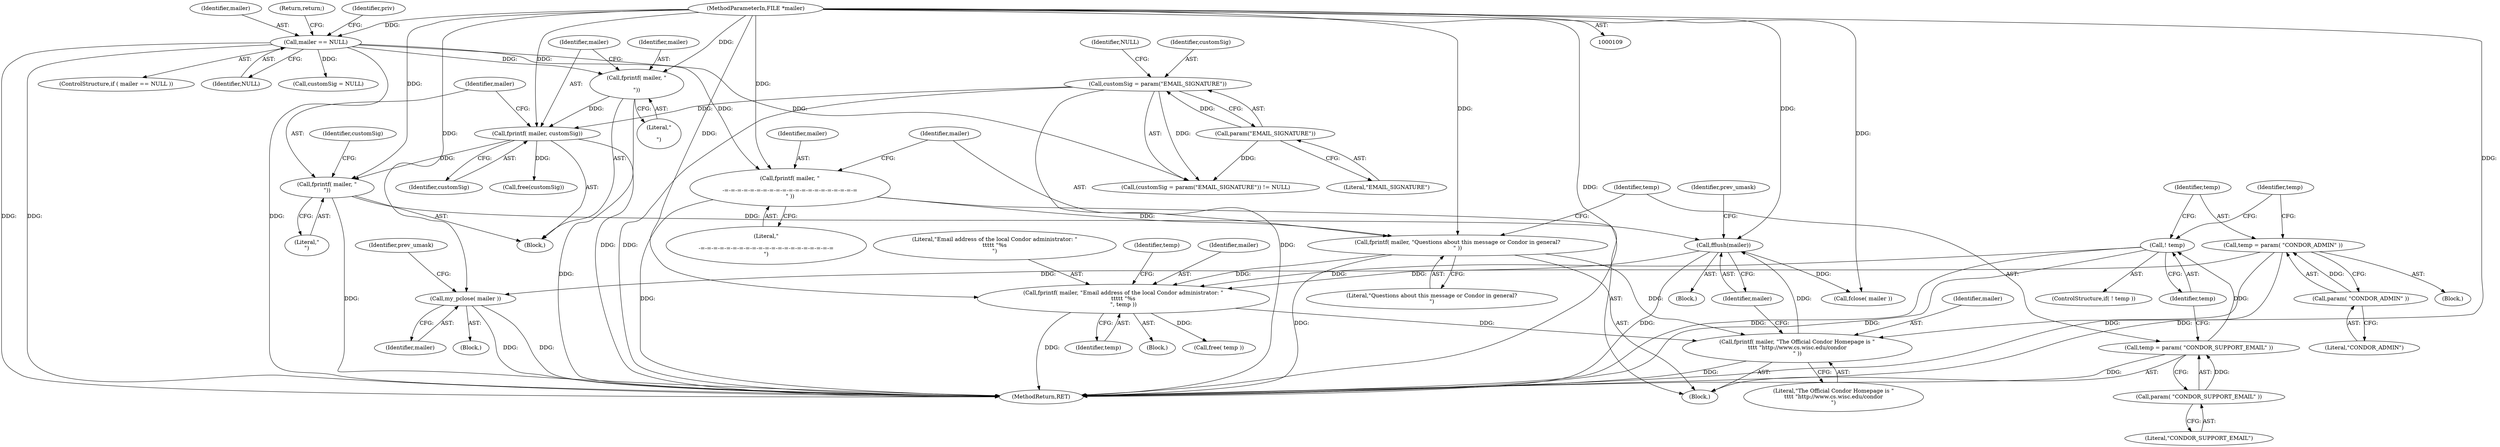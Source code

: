 digraph "0_htcondor_5e5571d1a431eb3c61977b6dd6ec90186ef79867_12@API" {
"1000190" [label="(Call,my_pclose( mailer ))"];
"1000179" [label="(Call,fflush(mailer))"];
"1000142" [label="(Call,fprintf( mailer, \"\n\"))"];
"1000139" [label="(Call,fprintf( mailer, customSig))"];
"1000136" [label="(Call,fprintf( mailer, \"\n\n\"))"];
"1000117" [label="(Call,mailer == NULL)"];
"1000110" [label="(MethodParameterIn,FILE *mailer)"];
"1000130" [label="(Call,customSig = param(\"EMAIL_SIGNATURE\"))"];
"1000132" [label="(Call,param(\"EMAIL_SIGNATURE\"))"];
"1000176" [label="(Call,fprintf( mailer, \"The Official Condor Homepage is \"\n\t\t\t\t \"http://www.cs.wisc.edu/condor\n\" ))"];
"1000152" [label="(Call,fprintf( mailer, \"Questions about this message or Condor in general?\n\" ))"];
"1000149" [label="(Call,fprintf( mailer, \"\n\n-=-=-=-=-=-=-=-=-=-=-=-=-=-=-=-=-=-=-=-=-=\n\" ))"];
"1000170" [label="(Call,fprintf( mailer, \"Email address of the local Condor administrator: \"\n\t\t\t\t\t \"%s\n\", temp ))"];
"1000163" [label="(Call,temp = param( \"CONDOR_ADMIN\" ))"];
"1000165" [label="(Call,param( \"CONDOR_ADMIN\" ))"];
"1000160" [label="(Call,! temp)"];
"1000155" [label="(Call,temp = param( \"CONDOR_SUPPORT_EMAIL\" ))"];
"1000157" [label="(Call,param( \"CONDOR_SUPPORT_EMAIL\" ))"];
"1000151" [label="(Literal,\"\n\n-=-=-=-=-=-=-=-=-=-=-=-=-=-=-=-=-=-=-=-=-=\n\")"];
"1000150" [label="(Identifier,mailer)"];
"1000117" [label="(Call,mailer == NULL)"];
"1000155" [label="(Call,temp = param( \"CONDOR_SUPPORT_EMAIL\" ))"];
"1000143" [label="(Identifier,mailer)"];
"1000154" [label="(Literal,\"Questions about this message or Condor in general?\n\")"];
"1000180" [label="(Identifier,mailer)"];
"1000141" [label="(Identifier,customSig)"];
"1000142" [label="(Call,fprintf( mailer, \"\n\"))"];
"1000175" [label="(Identifier,temp)"];
"1000116" [label="(ControlStructure,if ( mailer == NULL ))"];
"1000162" [label="(Block,)"];
"1000118" [label="(Identifier,mailer)"];
"1000161" [label="(Identifier,temp)"];
"1000176" [label="(Call,fprintf( mailer, \"The Official Condor Homepage is \"\n\t\t\t\t \"http://www.cs.wisc.edu/condor\n\" ))"];
"1000119" [label="(Identifier,NULL)"];
"1000169" [label="(Block,)"];
"1000160" [label="(Call,! temp)"];
"1000159" [label="(ControlStructure,if( ! temp ))"];
"1000136" [label="(Call,fprintf( mailer, \"\n\n\"))"];
"1000191" [label="(Identifier,mailer)"];
"1000133" [label="(Literal,\"EMAIL_SIGNATURE\")"];
"1000166" [label="(Literal,\"CONDOR_ADMIN\")"];
"1000139" [label="(Call,fprintf( mailer, customSig))"];
"1000121" [label="(Return,return;)"];
"1000177" [label="(Identifier,mailer)"];
"1000140" [label="(Identifier,mailer)"];
"1000110" [label="(MethodParameterIn,FILE *mailer)"];
"1000144" [label="(Literal,\"\n\")"];
"1000131" [label="(Identifier,customSig)"];
"1000134" [label="(Identifier,NULL)"];
"1000153" [label="(Identifier,mailer)"];
"1000190" [label="(Call,my_pclose( mailer ))"];
"1000130" [label="(Call,customSig = param(\"EMAIL_SIGNATURE\"))"];
"1000111" [label="(Block,)"];
"1000135" [label="(Block,)"];
"1000174" [label="(Call,free( temp ))"];
"1000165" [label="(Call,param( \"CONDOR_ADMIN\" ))"];
"1000137" [label="(Identifier,mailer)"];
"1000171" [label="(Identifier,mailer)"];
"1000125" [label="(Call,customSig = NULL)"];
"1000156" [label="(Identifier,temp)"];
"1000157" [label="(Call,param( \"CONDOR_SUPPORT_EMAIL\" ))"];
"1000182" [label="(Identifier,prev_umask)"];
"1000189" [label="(Block,)"];
"1000173" [label="(Identifier,temp)"];
"1000198" [label="(Call,fclose( mailer ))"];
"1000179" [label="(Call,fflush(mailer))"];
"1000138" [label="(Literal,\"\n\n\")"];
"1000145" [label="(Call,free(customSig))"];
"1000152" [label="(Call,fprintf( mailer, \"Questions about this message or Condor in general?\n\" ))"];
"1000170" [label="(Call,fprintf( mailer, \"Email address of the local Condor administrator: \"\n\t\t\t\t\t \"%s\n\", temp ))"];
"1000178" [label="(Literal,\"The Official Condor Homepage is \"\n\t\t\t\t \"http://www.cs.wisc.edu/condor\n\")"];
"1000123" [label="(Identifier,priv)"];
"1000234" [label="(Identifier,prev_umask)"];
"1000149" [label="(Call,fprintf( mailer, \"\n\n-=-=-=-=-=-=-=-=-=-=-=-=-=-=-=-=-=-=-=-=-=\n\" ))"];
"1000237" [label="(MethodReturn,RET)"];
"1000158" [label="(Literal,\"CONDOR_SUPPORT_EMAIL\")"];
"1000129" [label="(Call,(customSig = param(\"EMAIL_SIGNATURE\")) != NULL)"];
"1000168" [label="(Identifier,temp)"];
"1000146" [label="(Identifier,customSig)"];
"1000148" [label="(Block,)"];
"1000163" [label="(Call,temp = param( \"CONDOR_ADMIN\" ))"];
"1000132" [label="(Call,param(\"EMAIL_SIGNATURE\"))"];
"1000164" [label="(Identifier,temp)"];
"1000172" [label="(Literal,\"Email address of the local Condor administrator: \"\n\t\t\t\t\t \"%s\n\")"];
"1000190" -> "1000189"  [label="AST: "];
"1000190" -> "1000191"  [label="CFG: "];
"1000191" -> "1000190"  [label="AST: "];
"1000234" -> "1000190"  [label="CFG: "];
"1000190" -> "1000237"  [label="DDG: "];
"1000190" -> "1000237"  [label="DDG: "];
"1000179" -> "1000190"  [label="DDG: "];
"1000110" -> "1000190"  [label="DDG: "];
"1000179" -> "1000111"  [label="AST: "];
"1000179" -> "1000180"  [label="CFG: "];
"1000180" -> "1000179"  [label="AST: "];
"1000182" -> "1000179"  [label="CFG: "];
"1000179" -> "1000237"  [label="DDG: "];
"1000142" -> "1000179"  [label="DDG: "];
"1000176" -> "1000179"  [label="DDG: "];
"1000110" -> "1000179"  [label="DDG: "];
"1000179" -> "1000198"  [label="DDG: "];
"1000142" -> "1000135"  [label="AST: "];
"1000142" -> "1000144"  [label="CFG: "];
"1000143" -> "1000142"  [label="AST: "];
"1000144" -> "1000142"  [label="AST: "];
"1000146" -> "1000142"  [label="CFG: "];
"1000142" -> "1000237"  [label="DDG: "];
"1000139" -> "1000142"  [label="DDG: "];
"1000110" -> "1000142"  [label="DDG: "];
"1000139" -> "1000135"  [label="AST: "];
"1000139" -> "1000141"  [label="CFG: "];
"1000140" -> "1000139"  [label="AST: "];
"1000141" -> "1000139"  [label="AST: "];
"1000143" -> "1000139"  [label="CFG: "];
"1000139" -> "1000237"  [label="DDG: "];
"1000136" -> "1000139"  [label="DDG: "];
"1000110" -> "1000139"  [label="DDG: "];
"1000130" -> "1000139"  [label="DDG: "];
"1000139" -> "1000145"  [label="DDG: "];
"1000136" -> "1000135"  [label="AST: "];
"1000136" -> "1000138"  [label="CFG: "];
"1000137" -> "1000136"  [label="AST: "];
"1000138" -> "1000136"  [label="AST: "];
"1000140" -> "1000136"  [label="CFG: "];
"1000136" -> "1000237"  [label="DDG: "];
"1000117" -> "1000136"  [label="DDG: "];
"1000110" -> "1000136"  [label="DDG: "];
"1000117" -> "1000116"  [label="AST: "];
"1000117" -> "1000119"  [label="CFG: "];
"1000118" -> "1000117"  [label="AST: "];
"1000119" -> "1000117"  [label="AST: "];
"1000121" -> "1000117"  [label="CFG: "];
"1000123" -> "1000117"  [label="CFG: "];
"1000117" -> "1000237"  [label="DDG: "];
"1000117" -> "1000237"  [label="DDG: "];
"1000117" -> "1000237"  [label="DDG: "];
"1000110" -> "1000117"  [label="DDG: "];
"1000117" -> "1000125"  [label="DDG: "];
"1000117" -> "1000129"  [label="DDG: "];
"1000117" -> "1000149"  [label="DDG: "];
"1000110" -> "1000109"  [label="AST: "];
"1000110" -> "1000237"  [label="DDG: "];
"1000110" -> "1000149"  [label="DDG: "];
"1000110" -> "1000152"  [label="DDG: "];
"1000110" -> "1000170"  [label="DDG: "];
"1000110" -> "1000176"  [label="DDG: "];
"1000110" -> "1000198"  [label="DDG: "];
"1000130" -> "1000129"  [label="AST: "];
"1000130" -> "1000132"  [label="CFG: "];
"1000131" -> "1000130"  [label="AST: "];
"1000132" -> "1000130"  [label="AST: "];
"1000134" -> "1000130"  [label="CFG: "];
"1000130" -> "1000237"  [label="DDG: "];
"1000130" -> "1000237"  [label="DDG: "];
"1000130" -> "1000129"  [label="DDG: "];
"1000132" -> "1000130"  [label="DDG: "];
"1000132" -> "1000133"  [label="CFG: "];
"1000133" -> "1000132"  [label="AST: "];
"1000132" -> "1000129"  [label="DDG: "];
"1000176" -> "1000148"  [label="AST: "];
"1000176" -> "1000178"  [label="CFG: "];
"1000177" -> "1000176"  [label="AST: "];
"1000178" -> "1000176"  [label="AST: "];
"1000180" -> "1000176"  [label="CFG: "];
"1000176" -> "1000237"  [label="DDG: "];
"1000152" -> "1000176"  [label="DDG: "];
"1000170" -> "1000176"  [label="DDG: "];
"1000152" -> "1000148"  [label="AST: "];
"1000152" -> "1000154"  [label="CFG: "];
"1000153" -> "1000152"  [label="AST: "];
"1000154" -> "1000152"  [label="AST: "];
"1000156" -> "1000152"  [label="CFG: "];
"1000152" -> "1000237"  [label="DDG: "];
"1000149" -> "1000152"  [label="DDG: "];
"1000152" -> "1000170"  [label="DDG: "];
"1000149" -> "1000148"  [label="AST: "];
"1000149" -> "1000151"  [label="CFG: "];
"1000150" -> "1000149"  [label="AST: "];
"1000151" -> "1000149"  [label="AST: "];
"1000153" -> "1000149"  [label="CFG: "];
"1000149" -> "1000237"  [label="DDG: "];
"1000170" -> "1000169"  [label="AST: "];
"1000170" -> "1000173"  [label="CFG: "];
"1000171" -> "1000170"  [label="AST: "];
"1000172" -> "1000170"  [label="AST: "];
"1000173" -> "1000170"  [label="AST: "];
"1000175" -> "1000170"  [label="CFG: "];
"1000170" -> "1000237"  [label="DDG: "];
"1000163" -> "1000170"  [label="DDG: "];
"1000160" -> "1000170"  [label="DDG: "];
"1000170" -> "1000174"  [label="DDG: "];
"1000163" -> "1000162"  [label="AST: "];
"1000163" -> "1000165"  [label="CFG: "];
"1000164" -> "1000163"  [label="AST: "];
"1000165" -> "1000163"  [label="AST: "];
"1000168" -> "1000163"  [label="CFG: "];
"1000163" -> "1000237"  [label="DDG: "];
"1000163" -> "1000237"  [label="DDG: "];
"1000165" -> "1000163"  [label="DDG: "];
"1000165" -> "1000166"  [label="CFG: "];
"1000166" -> "1000165"  [label="AST: "];
"1000160" -> "1000159"  [label="AST: "];
"1000160" -> "1000161"  [label="CFG: "];
"1000161" -> "1000160"  [label="AST: "];
"1000164" -> "1000160"  [label="CFG: "];
"1000168" -> "1000160"  [label="CFG: "];
"1000160" -> "1000237"  [label="DDG: "];
"1000160" -> "1000237"  [label="DDG: "];
"1000155" -> "1000160"  [label="DDG: "];
"1000155" -> "1000148"  [label="AST: "];
"1000155" -> "1000157"  [label="CFG: "];
"1000156" -> "1000155"  [label="AST: "];
"1000157" -> "1000155"  [label="AST: "];
"1000161" -> "1000155"  [label="CFG: "];
"1000155" -> "1000237"  [label="DDG: "];
"1000157" -> "1000155"  [label="DDG: "];
"1000157" -> "1000158"  [label="CFG: "];
"1000158" -> "1000157"  [label="AST: "];
}
